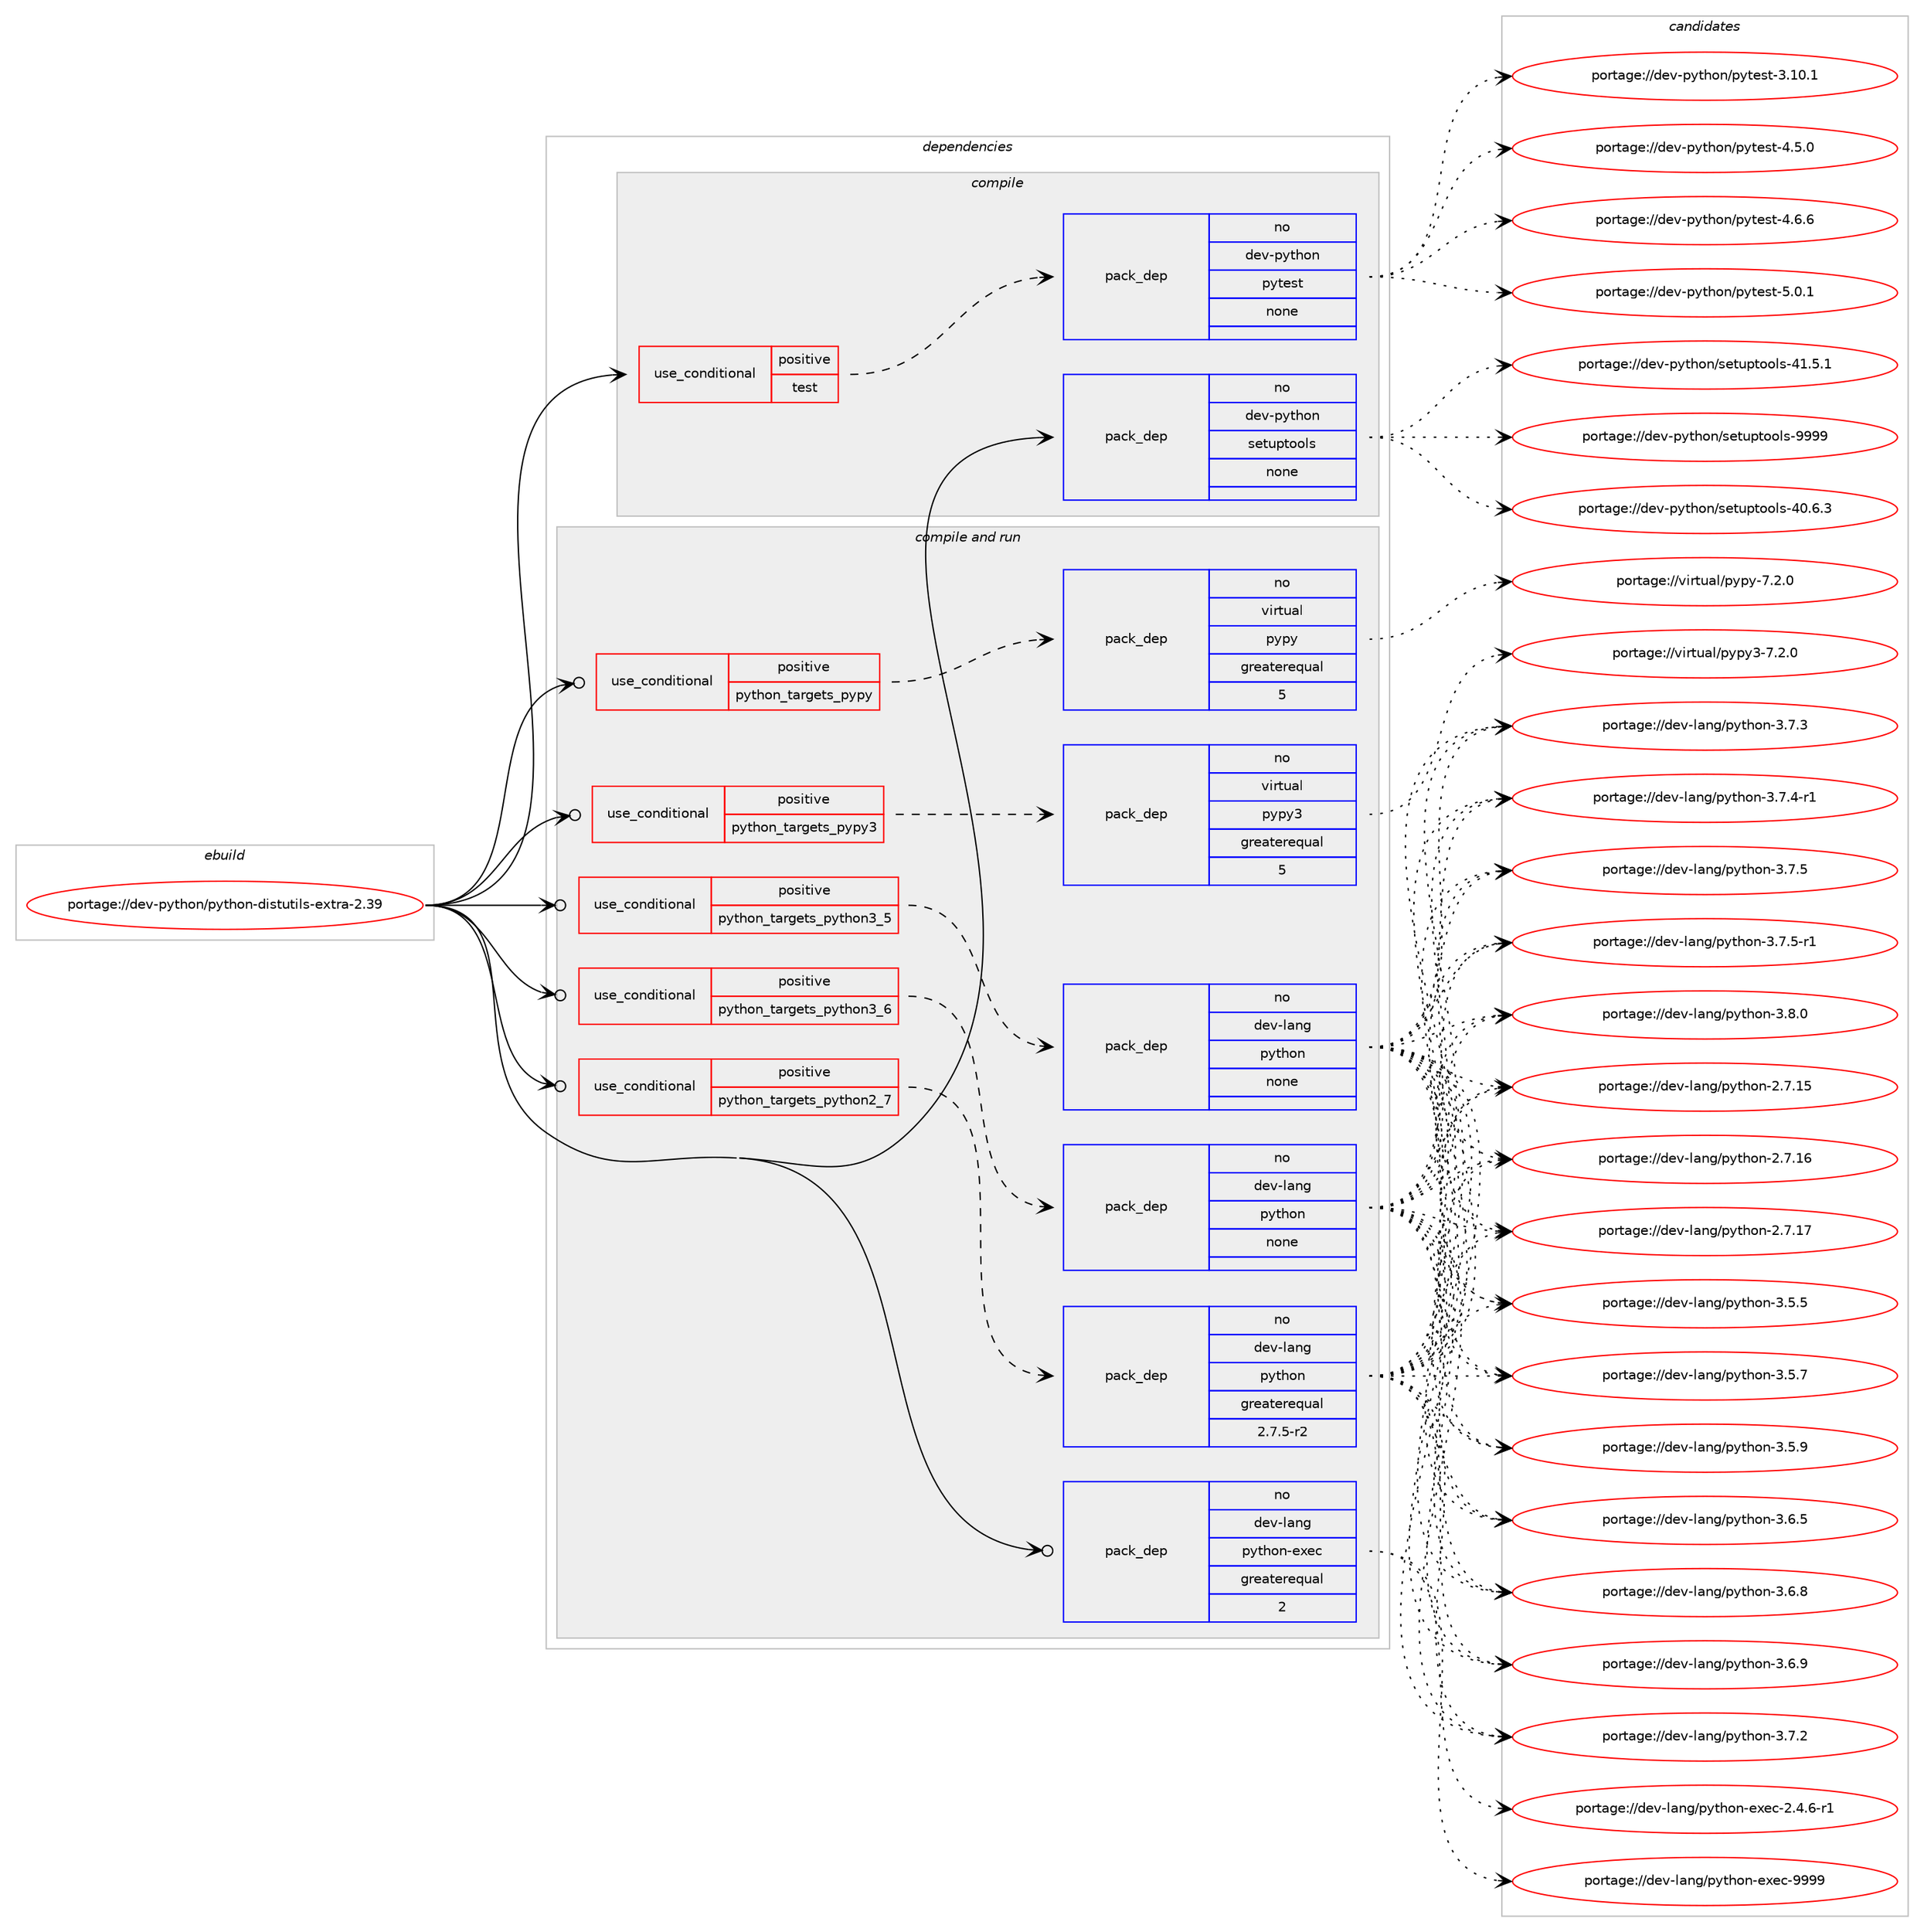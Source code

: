 digraph prolog {

# *************
# Graph options
# *************

newrank=true;
concentrate=true;
compound=true;
graph [rankdir=LR,fontname=Helvetica,fontsize=10,ranksep=1.5];#, ranksep=2.5, nodesep=0.2];
edge  [arrowhead=vee];
node  [fontname=Helvetica,fontsize=10];

# **********
# The ebuild
# **********

subgraph cluster_leftcol {
color=gray;
rank=same;
label=<<i>ebuild</i>>;
id [label="portage://dev-python/python-distutils-extra-2.39", color=red, width=4, href="../dev-python/python-distutils-extra-2.39.svg"];
}

# ****************
# The dependencies
# ****************

subgraph cluster_midcol {
color=gray;
label=<<i>dependencies</i>>;
subgraph cluster_compile {
fillcolor="#eeeeee";
style=filled;
label=<<i>compile</i>>;
subgraph cond36768 {
dependency165829 [label=<<TABLE BORDER="0" CELLBORDER="1" CELLSPACING="0" CELLPADDING="4"><TR><TD ROWSPAN="3" CELLPADDING="10">use_conditional</TD></TR><TR><TD>positive</TD></TR><TR><TD>test</TD></TR></TABLE>>, shape=none, color=red];
subgraph pack125669 {
dependency165830 [label=<<TABLE BORDER="0" CELLBORDER="1" CELLSPACING="0" CELLPADDING="4" WIDTH="220"><TR><TD ROWSPAN="6" CELLPADDING="30">pack_dep</TD></TR><TR><TD WIDTH="110">no</TD></TR><TR><TD>dev-python</TD></TR><TR><TD>pytest</TD></TR><TR><TD>none</TD></TR><TR><TD></TD></TR></TABLE>>, shape=none, color=blue];
}
dependency165829:e -> dependency165830:w [weight=20,style="dashed",arrowhead="vee"];
}
id:e -> dependency165829:w [weight=20,style="solid",arrowhead="vee"];
subgraph pack125670 {
dependency165831 [label=<<TABLE BORDER="0" CELLBORDER="1" CELLSPACING="0" CELLPADDING="4" WIDTH="220"><TR><TD ROWSPAN="6" CELLPADDING="30">pack_dep</TD></TR><TR><TD WIDTH="110">no</TD></TR><TR><TD>dev-python</TD></TR><TR><TD>setuptools</TD></TR><TR><TD>none</TD></TR><TR><TD></TD></TR></TABLE>>, shape=none, color=blue];
}
id:e -> dependency165831:w [weight=20,style="solid",arrowhead="vee"];
}
subgraph cluster_compileandrun {
fillcolor="#eeeeee";
style=filled;
label=<<i>compile and run</i>>;
subgraph cond36769 {
dependency165832 [label=<<TABLE BORDER="0" CELLBORDER="1" CELLSPACING="0" CELLPADDING="4"><TR><TD ROWSPAN="3" CELLPADDING="10">use_conditional</TD></TR><TR><TD>positive</TD></TR><TR><TD>python_targets_pypy</TD></TR></TABLE>>, shape=none, color=red];
subgraph pack125671 {
dependency165833 [label=<<TABLE BORDER="0" CELLBORDER="1" CELLSPACING="0" CELLPADDING="4" WIDTH="220"><TR><TD ROWSPAN="6" CELLPADDING="30">pack_dep</TD></TR><TR><TD WIDTH="110">no</TD></TR><TR><TD>virtual</TD></TR><TR><TD>pypy</TD></TR><TR><TD>greaterequal</TD></TR><TR><TD>5</TD></TR></TABLE>>, shape=none, color=blue];
}
dependency165832:e -> dependency165833:w [weight=20,style="dashed",arrowhead="vee"];
}
id:e -> dependency165832:w [weight=20,style="solid",arrowhead="odotvee"];
subgraph cond36770 {
dependency165834 [label=<<TABLE BORDER="0" CELLBORDER="1" CELLSPACING="0" CELLPADDING="4"><TR><TD ROWSPAN="3" CELLPADDING="10">use_conditional</TD></TR><TR><TD>positive</TD></TR><TR><TD>python_targets_pypy3</TD></TR></TABLE>>, shape=none, color=red];
subgraph pack125672 {
dependency165835 [label=<<TABLE BORDER="0" CELLBORDER="1" CELLSPACING="0" CELLPADDING="4" WIDTH="220"><TR><TD ROWSPAN="6" CELLPADDING="30">pack_dep</TD></TR><TR><TD WIDTH="110">no</TD></TR><TR><TD>virtual</TD></TR><TR><TD>pypy3</TD></TR><TR><TD>greaterequal</TD></TR><TR><TD>5</TD></TR></TABLE>>, shape=none, color=blue];
}
dependency165834:e -> dependency165835:w [weight=20,style="dashed",arrowhead="vee"];
}
id:e -> dependency165834:w [weight=20,style="solid",arrowhead="odotvee"];
subgraph cond36771 {
dependency165836 [label=<<TABLE BORDER="0" CELLBORDER="1" CELLSPACING="0" CELLPADDING="4"><TR><TD ROWSPAN="3" CELLPADDING="10">use_conditional</TD></TR><TR><TD>positive</TD></TR><TR><TD>python_targets_python2_7</TD></TR></TABLE>>, shape=none, color=red];
subgraph pack125673 {
dependency165837 [label=<<TABLE BORDER="0" CELLBORDER="1" CELLSPACING="0" CELLPADDING="4" WIDTH="220"><TR><TD ROWSPAN="6" CELLPADDING="30">pack_dep</TD></TR><TR><TD WIDTH="110">no</TD></TR><TR><TD>dev-lang</TD></TR><TR><TD>python</TD></TR><TR><TD>greaterequal</TD></TR><TR><TD>2.7.5-r2</TD></TR></TABLE>>, shape=none, color=blue];
}
dependency165836:e -> dependency165837:w [weight=20,style="dashed",arrowhead="vee"];
}
id:e -> dependency165836:w [weight=20,style="solid",arrowhead="odotvee"];
subgraph cond36772 {
dependency165838 [label=<<TABLE BORDER="0" CELLBORDER="1" CELLSPACING="0" CELLPADDING="4"><TR><TD ROWSPAN="3" CELLPADDING="10">use_conditional</TD></TR><TR><TD>positive</TD></TR><TR><TD>python_targets_python3_5</TD></TR></TABLE>>, shape=none, color=red];
subgraph pack125674 {
dependency165839 [label=<<TABLE BORDER="0" CELLBORDER="1" CELLSPACING="0" CELLPADDING="4" WIDTH="220"><TR><TD ROWSPAN="6" CELLPADDING="30">pack_dep</TD></TR><TR><TD WIDTH="110">no</TD></TR><TR><TD>dev-lang</TD></TR><TR><TD>python</TD></TR><TR><TD>none</TD></TR><TR><TD></TD></TR></TABLE>>, shape=none, color=blue];
}
dependency165838:e -> dependency165839:w [weight=20,style="dashed",arrowhead="vee"];
}
id:e -> dependency165838:w [weight=20,style="solid",arrowhead="odotvee"];
subgraph cond36773 {
dependency165840 [label=<<TABLE BORDER="0" CELLBORDER="1" CELLSPACING="0" CELLPADDING="4"><TR><TD ROWSPAN="3" CELLPADDING="10">use_conditional</TD></TR><TR><TD>positive</TD></TR><TR><TD>python_targets_python3_6</TD></TR></TABLE>>, shape=none, color=red];
subgraph pack125675 {
dependency165841 [label=<<TABLE BORDER="0" CELLBORDER="1" CELLSPACING="0" CELLPADDING="4" WIDTH="220"><TR><TD ROWSPAN="6" CELLPADDING="30">pack_dep</TD></TR><TR><TD WIDTH="110">no</TD></TR><TR><TD>dev-lang</TD></TR><TR><TD>python</TD></TR><TR><TD>none</TD></TR><TR><TD></TD></TR></TABLE>>, shape=none, color=blue];
}
dependency165840:e -> dependency165841:w [weight=20,style="dashed",arrowhead="vee"];
}
id:e -> dependency165840:w [weight=20,style="solid",arrowhead="odotvee"];
subgraph pack125676 {
dependency165842 [label=<<TABLE BORDER="0" CELLBORDER="1" CELLSPACING="0" CELLPADDING="4" WIDTH="220"><TR><TD ROWSPAN="6" CELLPADDING="30">pack_dep</TD></TR><TR><TD WIDTH="110">no</TD></TR><TR><TD>dev-lang</TD></TR><TR><TD>python-exec</TD></TR><TR><TD>greaterequal</TD></TR><TR><TD>2</TD></TR></TABLE>>, shape=none, color=blue];
}
id:e -> dependency165842:w [weight=20,style="solid",arrowhead="odotvee"];
}
subgraph cluster_run {
fillcolor="#eeeeee";
style=filled;
label=<<i>run</i>>;
}
}

# **************
# The candidates
# **************

subgraph cluster_choices {
rank=same;
color=gray;
label=<<i>candidates</i>>;

subgraph choice125669 {
color=black;
nodesep=1;
choiceportage100101118451121211161041111104711212111610111511645514649484649 [label="portage://dev-python/pytest-3.10.1", color=red, width=4,href="../dev-python/pytest-3.10.1.svg"];
choiceportage1001011184511212111610411111047112121116101115116455246534648 [label="portage://dev-python/pytest-4.5.0", color=red, width=4,href="../dev-python/pytest-4.5.0.svg"];
choiceportage1001011184511212111610411111047112121116101115116455246544654 [label="portage://dev-python/pytest-4.6.6", color=red, width=4,href="../dev-python/pytest-4.6.6.svg"];
choiceportage1001011184511212111610411111047112121116101115116455346484649 [label="portage://dev-python/pytest-5.0.1", color=red, width=4,href="../dev-python/pytest-5.0.1.svg"];
dependency165830:e -> choiceportage100101118451121211161041111104711212111610111511645514649484649:w [style=dotted,weight="100"];
dependency165830:e -> choiceportage1001011184511212111610411111047112121116101115116455246534648:w [style=dotted,weight="100"];
dependency165830:e -> choiceportage1001011184511212111610411111047112121116101115116455246544654:w [style=dotted,weight="100"];
dependency165830:e -> choiceportage1001011184511212111610411111047112121116101115116455346484649:w [style=dotted,weight="100"];
}
subgraph choice125670 {
color=black;
nodesep=1;
choiceportage100101118451121211161041111104711510111611711211611111110811545524846544651 [label="portage://dev-python/setuptools-40.6.3", color=red, width=4,href="../dev-python/setuptools-40.6.3.svg"];
choiceportage100101118451121211161041111104711510111611711211611111110811545524946534649 [label="portage://dev-python/setuptools-41.5.1", color=red, width=4,href="../dev-python/setuptools-41.5.1.svg"];
choiceportage10010111845112121116104111110471151011161171121161111111081154557575757 [label="portage://dev-python/setuptools-9999", color=red, width=4,href="../dev-python/setuptools-9999.svg"];
dependency165831:e -> choiceportage100101118451121211161041111104711510111611711211611111110811545524846544651:w [style=dotted,weight="100"];
dependency165831:e -> choiceportage100101118451121211161041111104711510111611711211611111110811545524946534649:w [style=dotted,weight="100"];
dependency165831:e -> choiceportage10010111845112121116104111110471151011161171121161111111081154557575757:w [style=dotted,weight="100"];
}
subgraph choice125671 {
color=black;
nodesep=1;
choiceportage1181051141161179710847112121112121455546504648 [label="portage://virtual/pypy-7.2.0", color=red, width=4,href="../virtual/pypy-7.2.0.svg"];
dependency165833:e -> choiceportage1181051141161179710847112121112121455546504648:w [style=dotted,weight="100"];
}
subgraph choice125672 {
color=black;
nodesep=1;
choiceportage118105114116117971084711212111212151455546504648 [label="portage://virtual/pypy3-7.2.0", color=red, width=4,href="../virtual/pypy3-7.2.0.svg"];
dependency165835:e -> choiceportage118105114116117971084711212111212151455546504648:w [style=dotted,weight="100"];
}
subgraph choice125673 {
color=black;
nodesep=1;
choiceportage10010111845108971101034711212111610411111045504655464953 [label="portage://dev-lang/python-2.7.15", color=red, width=4,href="../dev-lang/python-2.7.15.svg"];
choiceportage10010111845108971101034711212111610411111045504655464954 [label="portage://dev-lang/python-2.7.16", color=red, width=4,href="../dev-lang/python-2.7.16.svg"];
choiceportage10010111845108971101034711212111610411111045504655464955 [label="portage://dev-lang/python-2.7.17", color=red, width=4,href="../dev-lang/python-2.7.17.svg"];
choiceportage100101118451089711010347112121116104111110455146534653 [label="portage://dev-lang/python-3.5.5", color=red, width=4,href="../dev-lang/python-3.5.5.svg"];
choiceportage100101118451089711010347112121116104111110455146534655 [label="portage://dev-lang/python-3.5.7", color=red, width=4,href="../dev-lang/python-3.5.7.svg"];
choiceportage100101118451089711010347112121116104111110455146534657 [label="portage://dev-lang/python-3.5.9", color=red, width=4,href="../dev-lang/python-3.5.9.svg"];
choiceportage100101118451089711010347112121116104111110455146544653 [label="portage://dev-lang/python-3.6.5", color=red, width=4,href="../dev-lang/python-3.6.5.svg"];
choiceportage100101118451089711010347112121116104111110455146544656 [label="portage://dev-lang/python-3.6.8", color=red, width=4,href="../dev-lang/python-3.6.8.svg"];
choiceportage100101118451089711010347112121116104111110455146544657 [label="portage://dev-lang/python-3.6.9", color=red, width=4,href="../dev-lang/python-3.6.9.svg"];
choiceportage100101118451089711010347112121116104111110455146554650 [label="portage://dev-lang/python-3.7.2", color=red, width=4,href="../dev-lang/python-3.7.2.svg"];
choiceportage100101118451089711010347112121116104111110455146554651 [label="portage://dev-lang/python-3.7.3", color=red, width=4,href="../dev-lang/python-3.7.3.svg"];
choiceportage1001011184510897110103471121211161041111104551465546524511449 [label="portage://dev-lang/python-3.7.4-r1", color=red, width=4,href="../dev-lang/python-3.7.4-r1.svg"];
choiceportage100101118451089711010347112121116104111110455146554653 [label="portage://dev-lang/python-3.7.5", color=red, width=4,href="../dev-lang/python-3.7.5.svg"];
choiceportage1001011184510897110103471121211161041111104551465546534511449 [label="portage://dev-lang/python-3.7.5-r1", color=red, width=4,href="../dev-lang/python-3.7.5-r1.svg"];
choiceportage100101118451089711010347112121116104111110455146564648 [label="portage://dev-lang/python-3.8.0", color=red, width=4,href="../dev-lang/python-3.8.0.svg"];
dependency165837:e -> choiceportage10010111845108971101034711212111610411111045504655464953:w [style=dotted,weight="100"];
dependency165837:e -> choiceportage10010111845108971101034711212111610411111045504655464954:w [style=dotted,weight="100"];
dependency165837:e -> choiceportage10010111845108971101034711212111610411111045504655464955:w [style=dotted,weight="100"];
dependency165837:e -> choiceportage100101118451089711010347112121116104111110455146534653:w [style=dotted,weight="100"];
dependency165837:e -> choiceportage100101118451089711010347112121116104111110455146534655:w [style=dotted,weight="100"];
dependency165837:e -> choiceportage100101118451089711010347112121116104111110455146534657:w [style=dotted,weight="100"];
dependency165837:e -> choiceportage100101118451089711010347112121116104111110455146544653:w [style=dotted,weight="100"];
dependency165837:e -> choiceportage100101118451089711010347112121116104111110455146544656:w [style=dotted,weight="100"];
dependency165837:e -> choiceportage100101118451089711010347112121116104111110455146544657:w [style=dotted,weight="100"];
dependency165837:e -> choiceportage100101118451089711010347112121116104111110455146554650:w [style=dotted,weight="100"];
dependency165837:e -> choiceportage100101118451089711010347112121116104111110455146554651:w [style=dotted,weight="100"];
dependency165837:e -> choiceportage1001011184510897110103471121211161041111104551465546524511449:w [style=dotted,weight="100"];
dependency165837:e -> choiceportage100101118451089711010347112121116104111110455146554653:w [style=dotted,weight="100"];
dependency165837:e -> choiceportage1001011184510897110103471121211161041111104551465546534511449:w [style=dotted,weight="100"];
dependency165837:e -> choiceportage100101118451089711010347112121116104111110455146564648:w [style=dotted,weight="100"];
}
subgraph choice125674 {
color=black;
nodesep=1;
choiceportage10010111845108971101034711212111610411111045504655464953 [label="portage://dev-lang/python-2.7.15", color=red, width=4,href="../dev-lang/python-2.7.15.svg"];
choiceportage10010111845108971101034711212111610411111045504655464954 [label="portage://dev-lang/python-2.7.16", color=red, width=4,href="../dev-lang/python-2.7.16.svg"];
choiceportage10010111845108971101034711212111610411111045504655464955 [label="portage://dev-lang/python-2.7.17", color=red, width=4,href="../dev-lang/python-2.7.17.svg"];
choiceportage100101118451089711010347112121116104111110455146534653 [label="portage://dev-lang/python-3.5.5", color=red, width=4,href="../dev-lang/python-3.5.5.svg"];
choiceportage100101118451089711010347112121116104111110455146534655 [label="portage://dev-lang/python-3.5.7", color=red, width=4,href="../dev-lang/python-3.5.7.svg"];
choiceportage100101118451089711010347112121116104111110455146534657 [label="portage://dev-lang/python-3.5.9", color=red, width=4,href="../dev-lang/python-3.5.9.svg"];
choiceportage100101118451089711010347112121116104111110455146544653 [label="portage://dev-lang/python-3.6.5", color=red, width=4,href="../dev-lang/python-3.6.5.svg"];
choiceportage100101118451089711010347112121116104111110455146544656 [label="portage://dev-lang/python-3.6.8", color=red, width=4,href="../dev-lang/python-3.6.8.svg"];
choiceportage100101118451089711010347112121116104111110455146544657 [label="portage://dev-lang/python-3.6.9", color=red, width=4,href="../dev-lang/python-3.6.9.svg"];
choiceportage100101118451089711010347112121116104111110455146554650 [label="portage://dev-lang/python-3.7.2", color=red, width=4,href="../dev-lang/python-3.7.2.svg"];
choiceportage100101118451089711010347112121116104111110455146554651 [label="portage://dev-lang/python-3.7.3", color=red, width=4,href="../dev-lang/python-3.7.3.svg"];
choiceportage1001011184510897110103471121211161041111104551465546524511449 [label="portage://dev-lang/python-3.7.4-r1", color=red, width=4,href="../dev-lang/python-3.7.4-r1.svg"];
choiceportage100101118451089711010347112121116104111110455146554653 [label="portage://dev-lang/python-3.7.5", color=red, width=4,href="../dev-lang/python-3.7.5.svg"];
choiceportage1001011184510897110103471121211161041111104551465546534511449 [label="portage://dev-lang/python-3.7.5-r1", color=red, width=4,href="../dev-lang/python-3.7.5-r1.svg"];
choiceportage100101118451089711010347112121116104111110455146564648 [label="portage://dev-lang/python-3.8.0", color=red, width=4,href="../dev-lang/python-3.8.0.svg"];
dependency165839:e -> choiceportage10010111845108971101034711212111610411111045504655464953:w [style=dotted,weight="100"];
dependency165839:e -> choiceportage10010111845108971101034711212111610411111045504655464954:w [style=dotted,weight="100"];
dependency165839:e -> choiceportage10010111845108971101034711212111610411111045504655464955:w [style=dotted,weight="100"];
dependency165839:e -> choiceportage100101118451089711010347112121116104111110455146534653:w [style=dotted,weight="100"];
dependency165839:e -> choiceportage100101118451089711010347112121116104111110455146534655:w [style=dotted,weight="100"];
dependency165839:e -> choiceportage100101118451089711010347112121116104111110455146534657:w [style=dotted,weight="100"];
dependency165839:e -> choiceportage100101118451089711010347112121116104111110455146544653:w [style=dotted,weight="100"];
dependency165839:e -> choiceportage100101118451089711010347112121116104111110455146544656:w [style=dotted,weight="100"];
dependency165839:e -> choiceportage100101118451089711010347112121116104111110455146544657:w [style=dotted,weight="100"];
dependency165839:e -> choiceportage100101118451089711010347112121116104111110455146554650:w [style=dotted,weight="100"];
dependency165839:e -> choiceportage100101118451089711010347112121116104111110455146554651:w [style=dotted,weight="100"];
dependency165839:e -> choiceportage1001011184510897110103471121211161041111104551465546524511449:w [style=dotted,weight="100"];
dependency165839:e -> choiceportage100101118451089711010347112121116104111110455146554653:w [style=dotted,weight="100"];
dependency165839:e -> choiceportage1001011184510897110103471121211161041111104551465546534511449:w [style=dotted,weight="100"];
dependency165839:e -> choiceportage100101118451089711010347112121116104111110455146564648:w [style=dotted,weight="100"];
}
subgraph choice125675 {
color=black;
nodesep=1;
choiceportage10010111845108971101034711212111610411111045504655464953 [label="portage://dev-lang/python-2.7.15", color=red, width=4,href="../dev-lang/python-2.7.15.svg"];
choiceportage10010111845108971101034711212111610411111045504655464954 [label="portage://dev-lang/python-2.7.16", color=red, width=4,href="../dev-lang/python-2.7.16.svg"];
choiceportage10010111845108971101034711212111610411111045504655464955 [label="portage://dev-lang/python-2.7.17", color=red, width=4,href="../dev-lang/python-2.7.17.svg"];
choiceportage100101118451089711010347112121116104111110455146534653 [label="portage://dev-lang/python-3.5.5", color=red, width=4,href="../dev-lang/python-3.5.5.svg"];
choiceportage100101118451089711010347112121116104111110455146534655 [label="portage://dev-lang/python-3.5.7", color=red, width=4,href="../dev-lang/python-3.5.7.svg"];
choiceportage100101118451089711010347112121116104111110455146534657 [label="portage://dev-lang/python-3.5.9", color=red, width=4,href="../dev-lang/python-3.5.9.svg"];
choiceportage100101118451089711010347112121116104111110455146544653 [label="portage://dev-lang/python-3.6.5", color=red, width=4,href="../dev-lang/python-3.6.5.svg"];
choiceportage100101118451089711010347112121116104111110455146544656 [label="portage://dev-lang/python-3.6.8", color=red, width=4,href="../dev-lang/python-3.6.8.svg"];
choiceportage100101118451089711010347112121116104111110455146544657 [label="portage://dev-lang/python-3.6.9", color=red, width=4,href="../dev-lang/python-3.6.9.svg"];
choiceportage100101118451089711010347112121116104111110455146554650 [label="portage://dev-lang/python-3.7.2", color=red, width=4,href="../dev-lang/python-3.7.2.svg"];
choiceportage100101118451089711010347112121116104111110455146554651 [label="portage://dev-lang/python-3.7.3", color=red, width=4,href="../dev-lang/python-3.7.3.svg"];
choiceportage1001011184510897110103471121211161041111104551465546524511449 [label="portage://dev-lang/python-3.7.4-r1", color=red, width=4,href="../dev-lang/python-3.7.4-r1.svg"];
choiceportage100101118451089711010347112121116104111110455146554653 [label="portage://dev-lang/python-3.7.5", color=red, width=4,href="../dev-lang/python-3.7.5.svg"];
choiceportage1001011184510897110103471121211161041111104551465546534511449 [label="portage://dev-lang/python-3.7.5-r1", color=red, width=4,href="../dev-lang/python-3.7.5-r1.svg"];
choiceportage100101118451089711010347112121116104111110455146564648 [label="portage://dev-lang/python-3.8.0", color=red, width=4,href="../dev-lang/python-3.8.0.svg"];
dependency165841:e -> choiceportage10010111845108971101034711212111610411111045504655464953:w [style=dotted,weight="100"];
dependency165841:e -> choiceportage10010111845108971101034711212111610411111045504655464954:w [style=dotted,weight="100"];
dependency165841:e -> choiceportage10010111845108971101034711212111610411111045504655464955:w [style=dotted,weight="100"];
dependency165841:e -> choiceportage100101118451089711010347112121116104111110455146534653:w [style=dotted,weight="100"];
dependency165841:e -> choiceportage100101118451089711010347112121116104111110455146534655:w [style=dotted,weight="100"];
dependency165841:e -> choiceportage100101118451089711010347112121116104111110455146534657:w [style=dotted,weight="100"];
dependency165841:e -> choiceportage100101118451089711010347112121116104111110455146544653:w [style=dotted,weight="100"];
dependency165841:e -> choiceportage100101118451089711010347112121116104111110455146544656:w [style=dotted,weight="100"];
dependency165841:e -> choiceportage100101118451089711010347112121116104111110455146544657:w [style=dotted,weight="100"];
dependency165841:e -> choiceportage100101118451089711010347112121116104111110455146554650:w [style=dotted,weight="100"];
dependency165841:e -> choiceportage100101118451089711010347112121116104111110455146554651:w [style=dotted,weight="100"];
dependency165841:e -> choiceportage1001011184510897110103471121211161041111104551465546524511449:w [style=dotted,weight="100"];
dependency165841:e -> choiceportage100101118451089711010347112121116104111110455146554653:w [style=dotted,weight="100"];
dependency165841:e -> choiceportage1001011184510897110103471121211161041111104551465546534511449:w [style=dotted,weight="100"];
dependency165841:e -> choiceportage100101118451089711010347112121116104111110455146564648:w [style=dotted,weight="100"];
}
subgraph choice125676 {
color=black;
nodesep=1;
choiceportage10010111845108971101034711212111610411111045101120101994550465246544511449 [label="portage://dev-lang/python-exec-2.4.6-r1", color=red, width=4,href="../dev-lang/python-exec-2.4.6-r1.svg"];
choiceportage10010111845108971101034711212111610411111045101120101994557575757 [label="portage://dev-lang/python-exec-9999", color=red, width=4,href="../dev-lang/python-exec-9999.svg"];
dependency165842:e -> choiceportage10010111845108971101034711212111610411111045101120101994550465246544511449:w [style=dotted,weight="100"];
dependency165842:e -> choiceportage10010111845108971101034711212111610411111045101120101994557575757:w [style=dotted,weight="100"];
}
}

}
